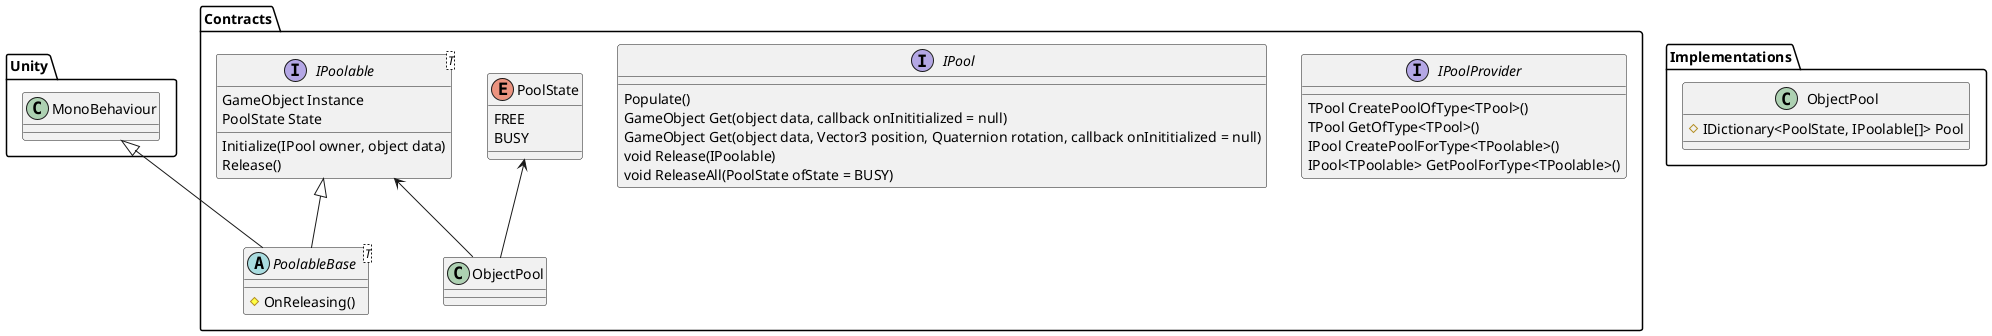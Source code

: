@startuml   Pooling UML

package Unity {
    class MonoBehaviour {
    
    }
}

package Contracts {

    interface IPoolProvider {
        TPool CreatePoolOfType<TPool>()
        TPool GetOfType<TPool>()
        IPool CreatePoolForType<TPoolable>()
        IPool<TPoolable> GetPoolForType<TPoolable>()
    }

    interface IPool {
        Populate()
        GameObject Get(object data, callback onInititialized = null)
        GameObject Get(object data, Vector3 position, Quaternion rotation, callback onInititialized = null)
        void Release(IPoolable)
        void ReleaseAll(PoolState ofState = BUSY)
    }

    interface IPoolable<T> {
        GameObject Instance
        PoolState State
        Initialize(IPool owner, object data)
        Release()
    }

    enum PoolState {
        FREE
        BUSY
    }

    abstract PoolableBase<T> {
        # OnReleasing()
    }

    PoolState <-- ObjectPool
    IPoolable <-- ObjectPool
    IPoolable <|-- PoolableBase
}

package Implementations {
    class ObjectPool {
        # IDictionary<PoolState, IPoolable[]> Pool
    }
}

MonoBehaviour <|-- PoolableBase

@enduml